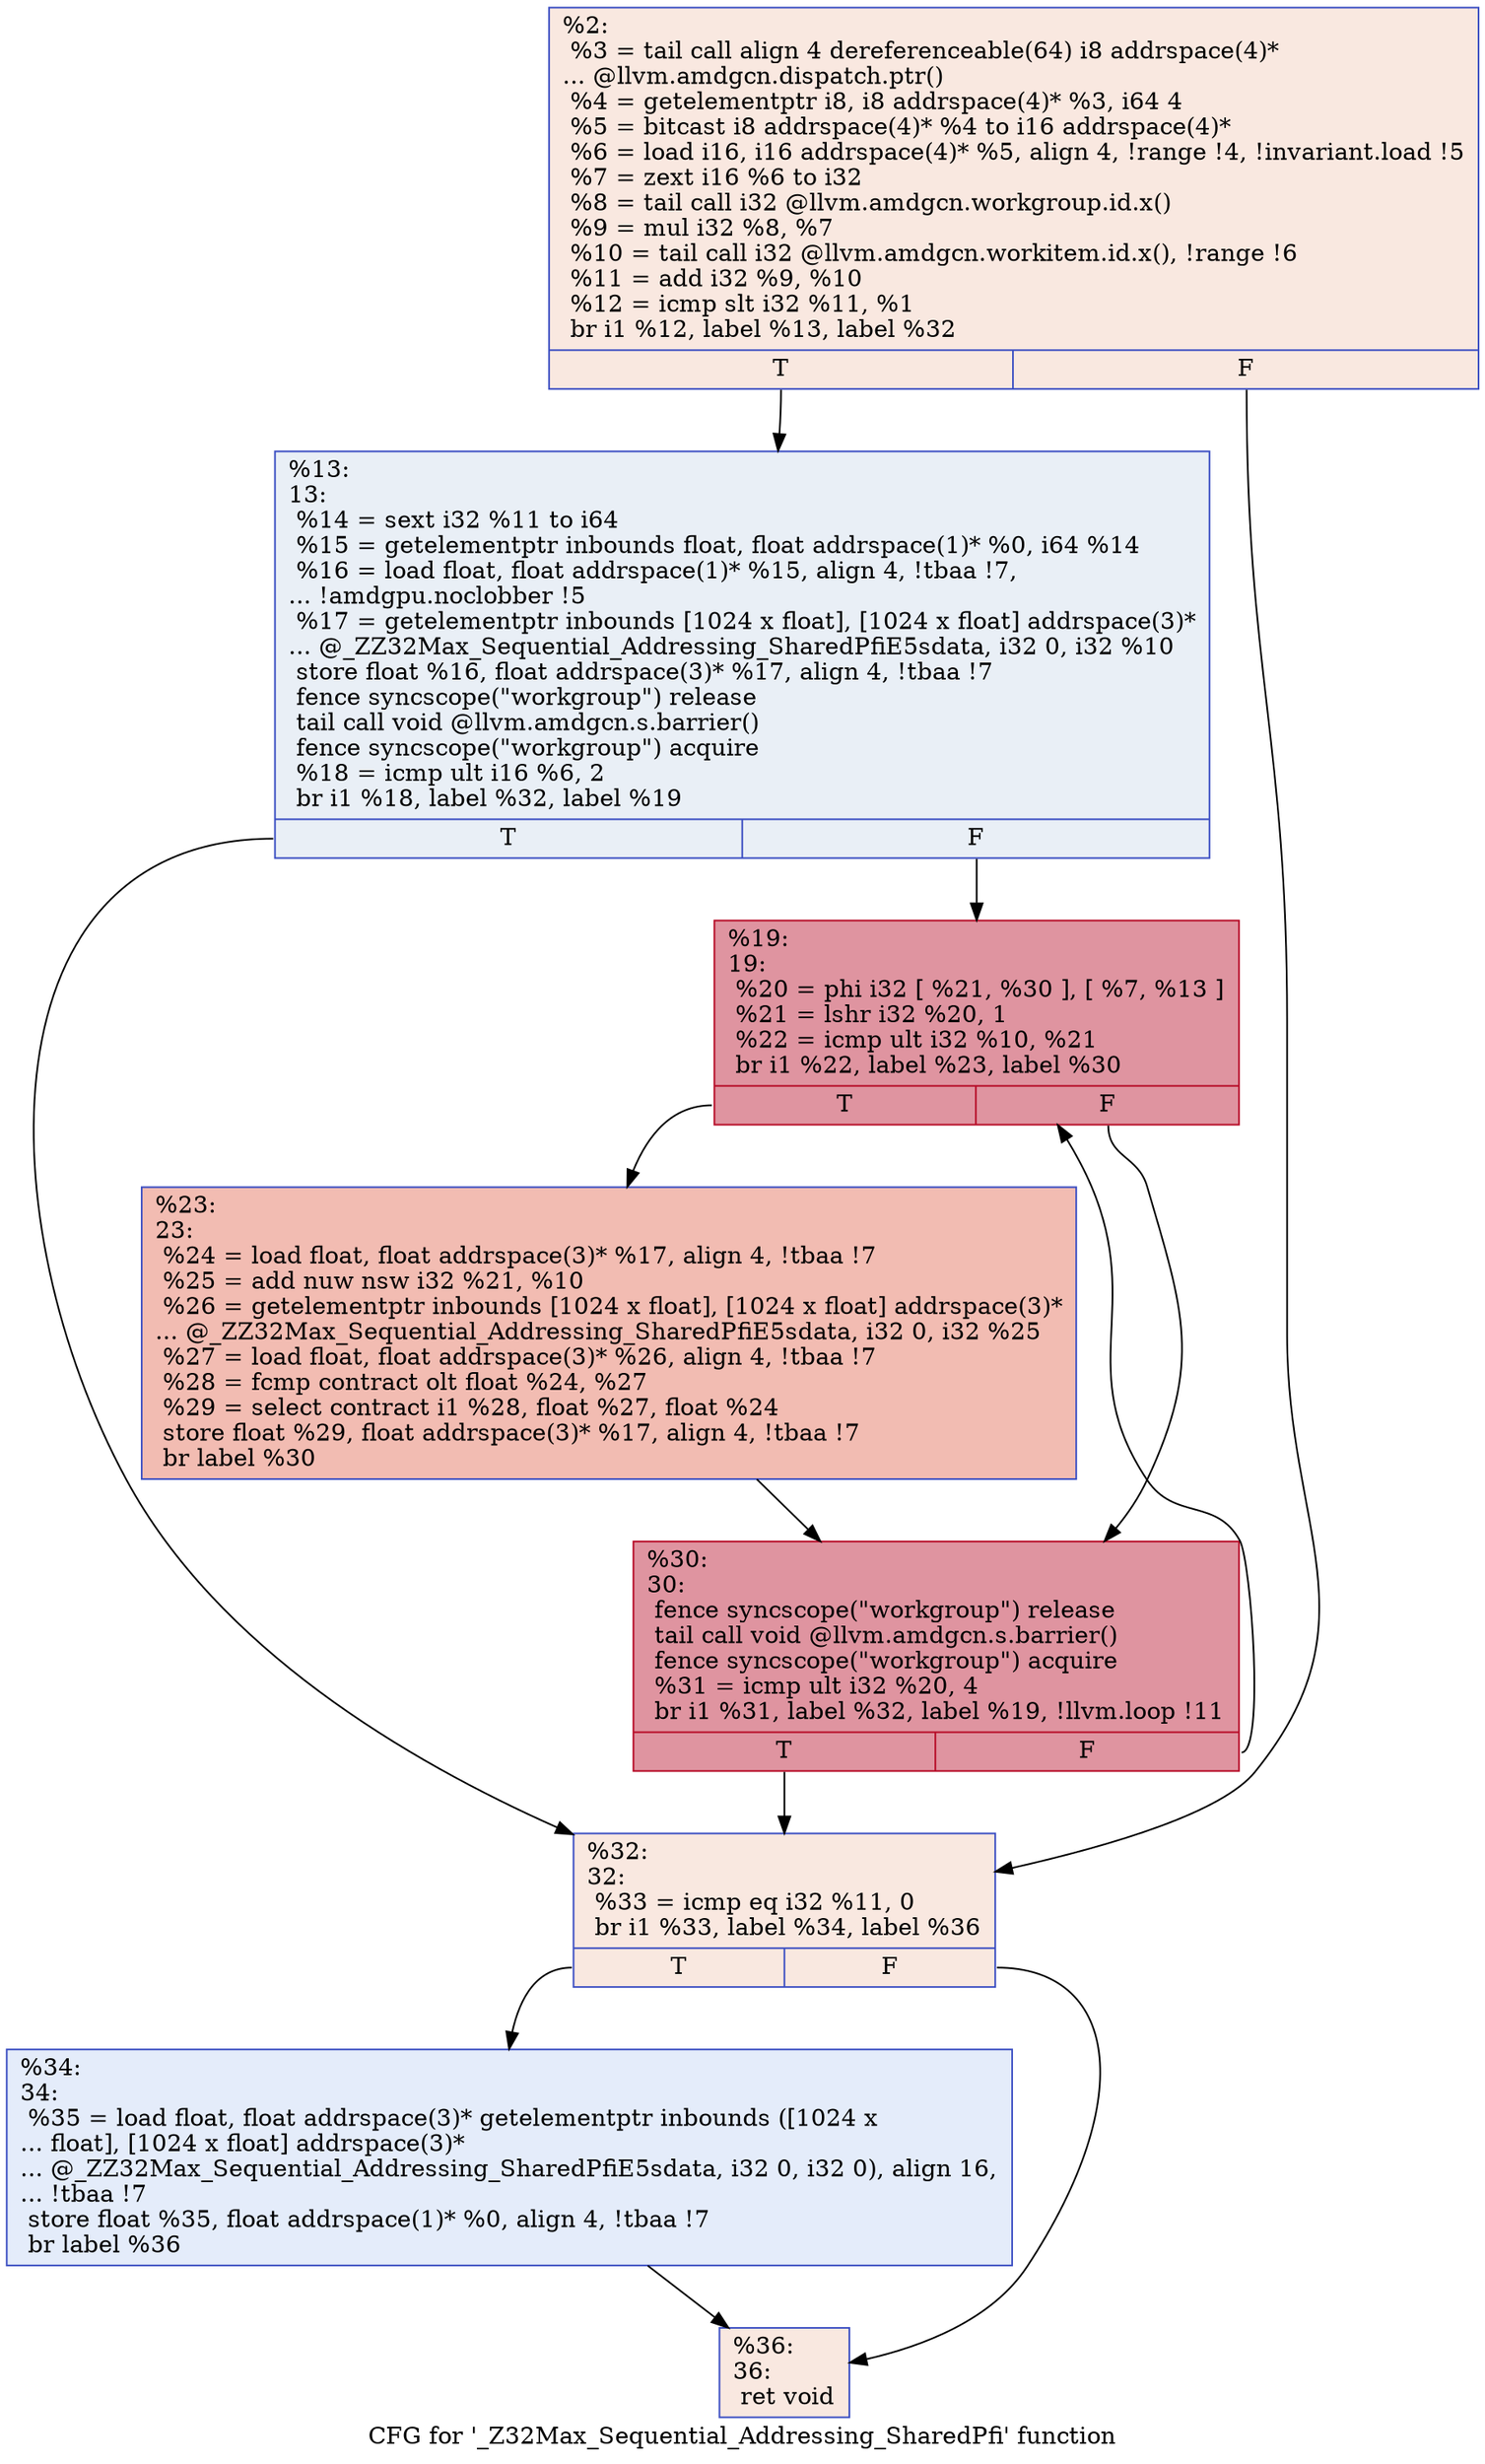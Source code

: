 digraph "CFG for '_Z32Max_Sequential_Addressing_SharedPfi' function" {
	label="CFG for '_Z32Max_Sequential_Addressing_SharedPfi' function";

	Node0x5a62210 [shape=record,color="#3d50c3ff", style=filled, fillcolor="#f1ccb870",label="{%2:\l  %3 = tail call align 4 dereferenceable(64) i8 addrspace(4)*\l... @llvm.amdgcn.dispatch.ptr()\l  %4 = getelementptr i8, i8 addrspace(4)* %3, i64 4\l  %5 = bitcast i8 addrspace(4)* %4 to i16 addrspace(4)*\l  %6 = load i16, i16 addrspace(4)* %5, align 4, !range !4, !invariant.load !5\l  %7 = zext i16 %6 to i32\l  %8 = tail call i32 @llvm.amdgcn.workgroup.id.x()\l  %9 = mul i32 %8, %7\l  %10 = tail call i32 @llvm.amdgcn.workitem.id.x(), !range !6\l  %11 = add i32 %9, %10\l  %12 = icmp slt i32 %11, %1\l  br i1 %12, label %13, label %32\l|{<s0>T|<s1>F}}"];
	Node0x5a62210:s0 -> Node0x5a64180;
	Node0x5a62210:s1 -> Node0x5a64210;
	Node0x5a64180 [shape=record,color="#3d50c3ff", style=filled, fillcolor="#cedaeb70",label="{%13:\l13:                                               \l  %14 = sext i32 %11 to i64\l  %15 = getelementptr inbounds float, float addrspace(1)* %0, i64 %14\l  %16 = load float, float addrspace(1)* %15, align 4, !tbaa !7,\l... !amdgpu.noclobber !5\l  %17 = getelementptr inbounds [1024 x float], [1024 x float] addrspace(3)*\l... @_ZZ32Max_Sequential_Addressing_SharedPfiE5sdata, i32 0, i32 %10\l  store float %16, float addrspace(3)* %17, align 4, !tbaa !7\l  fence syncscope(\"workgroup\") release\l  tail call void @llvm.amdgcn.s.barrier()\l  fence syncscope(\"workgroup\") acquire\l  %18 = icmp ult i16 %6, 2\l  br i1 %18, label %32, label %19\l|{<s0>T|<s1>F}}"];
	Node0x5a64180:s0 -> Node0x5a64210;
	Node0x5a64180:s1 -> Node0x5a65800;
	Node0x5a65800 [shape=record,color="#b70d28ff", style=filled, fillcolor="#b70d2870",label="{%19:\l19:                                               \l  %20 = phi i32 [ %21, %30 ], [ %7, %13 ]\l  %21 = lshr i32 %20, 1\l  %22 = icmp ult i32 %10, %21\l  br i1 %22, label %23, label %30\l|{<s0>T|<s1>F}}"];
	Node0x5a65800:s0 -> Node0x5a65c00;
	Node0x5a65800:s1 -> Node0x5a65970;
	Node0x5a65c00 [shape=record,color="#3d50c3ff", style=filled, fillcolor="#e1675170",label="{%23:\l23:                                               \l  %24 = load float, float addrspace(3)* %17, align 4, !tbaa !7\l  %25 = add nuw nsw i32 %21, %10\l  %26 = getelementptr inbounds [1024 x float], [1024 x float] addrspace(3)*\l... @_ZZ32Max_Sequential_Addressing_SharedPfiE5sdata, i32 0, i32 %25\l  %27 = load float, float addrspace(3)* %26, align 4, !tbaa !7\l  %28 = fcmp contract olt float %24, %27\l  %29 = select contract i1 %28, float %27, float %24\l  store float %29, float addrspace(3)* %17, align 4, !tbaa !7\l  br label %30\l}"];
	Node0x5a65c00 -> Node0x5a65970;
	Node0x5a65970 [shape=record,color="#b70d28ff", style=filled, fillcolor="#b70d2870",label="{%30:\l30:                                               \l  fence syncscope(\"workgroup\") release\l  tail call void @llvm.amdgcn.s.barrier()\l  fence syncscope(\"workgroup\") acquire\l  %31 = icmp ult i32 %20, 4\l  br i1 %31, label %32, label %19, !llvm.loop !11\l|{<s0>T|<s1>F}}"];
	Node0x5a65970:s0 -> Node0x5a64210;
	Node0x5a65970:s1 -> Node0x5a65800;
	Node0x5a64210 [shape=record,color="#3d50c3ff", style=filled, fillcolor="#f1ccb870",label="{%32:\l32:                                               \l  %33 = icmp eq i32 %11, 0\l  br i1 %33, label %34, label %36\l|{<s0>T|<s1>F}}"];
	Node0x5a64210:s0 -> Node0x5a64cf0;
	Node0x5a64210:s1 -> Node0x5a667a0;
	Node0x5a64cf0 [shape=record,color="#3d50c3ff", style=filled, fillcolor="#c1d4f470",label="{%34:\l34:                                               \l  %35 = load float, float addrspace(3)* getelementptr inbounds ([1024 x\l... float], [1024 x float] addrspace(3)*\l... @_ZZ32Max_Sequential_Addressing_SharedPfiE5sdata, i32 0, i32 0), align 16,\l... !tbaa !7\l  store float %35, float addrspace(1)* %0, align 4, !tbaa !7\l  br label %36\l}"];
	Node0x5a64cf0 -> Node0x5a667a0;
	Node0x5a667a0 [shape=record,color="#3d50c3ff", style=filled, fillcolor="#f1ccb870",label="{%36:\l36:                                               \l  ret void\l}"];
}
